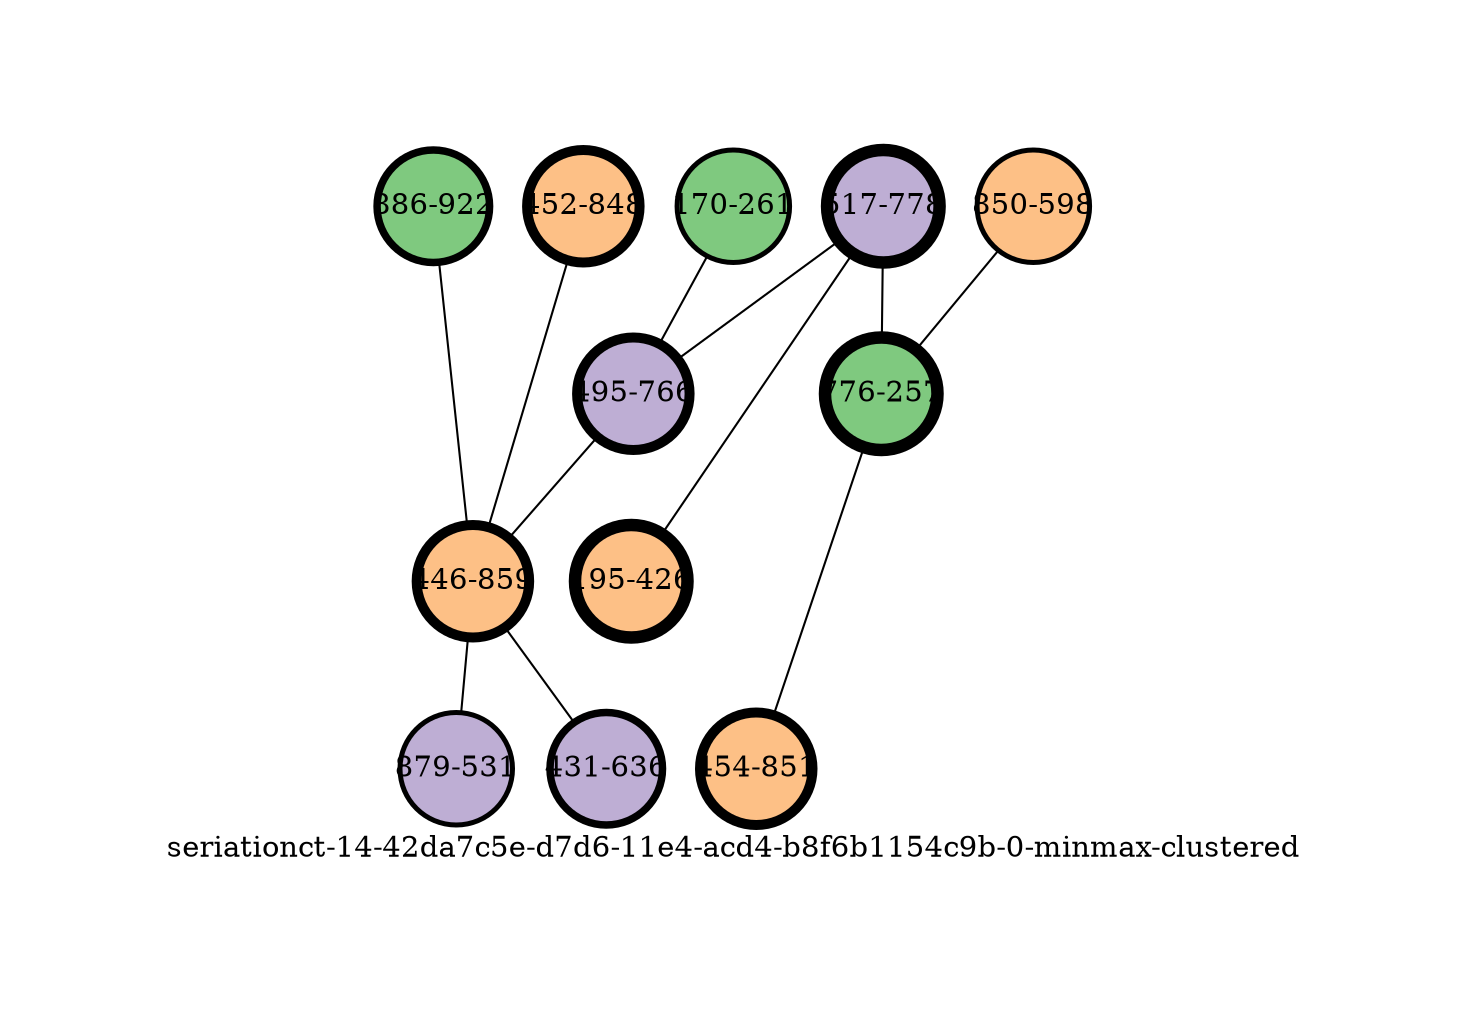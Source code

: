 strict graph "seriationct-14-42da7c5e-d7d6-11e4-acd4-b8f6b1154c9b-0-minmax-clustered" {
labelloc=b;
ratio=auto;
pad="1.0";
label="seriationct-14-42da7c5e-d7d6-11e4-acd4-b8f6b1154c9b-0-minmax-clustered";
node [width="0.75", style=filled, fixedsize=true, height="0.75", shape=circle, label=""];
0 [xCoordinate="922.0", appears_in_slice=3, yCoordinate="886.0", colorscheme=accent5, short_label="886-922", label="886-922", cluster_id=0, fillcolor=1, size="500.0", id=0, penwidth="3.6"];
1 [xCoordinate="261.0", appears_in_slice=2, yCoordinate="170.0", colorscheme=accent5, short_label="170-261", label="170-261", cluster_id=0, fillcolor=1, size="500.0", id=1, penwidth="2.4"];
2 [xCoordinate="778.0", appears_in_slice=5, yCoordinate="517.0", colorscheme=accent5, short_label="517-778", label="517-778", cluster_id=1, fillcolor=2, size="500.0", id=2, penwidth="6.0"];
3 [xCoordinate="848.0", appears_in_slice=4, yCoordinate="452.0", colorscheme=accent5, short_label="452-848", label="452-848", cluster_id=2, fillcolor=3, size="500.0", id=3, penwidth="4.8"];
4 [xCoordinate="426.0", appears_in_slice=5, yCoordinate="195.0", colorscheme=accent5, short_label="195-426", label="195-426", cluster_id=2, fillcolor=3, size="500.0", id=4, penwidth="6.0"];
5 [xCoordinate="766.0", appears_in_slice=4, yCoordinate="495.0", colorscheme=accent5, short_label="495-766", label="495-766", cluster_id=1, fillcolor=2, size="500.0", id=8, penwidth="4.8"];
6 [xCoordinate="598.0", appears_in_slice=2, yCoordinate="850.0", colorscheme=accent5, short_label="850-598", label="850-598", cluster_id=2, fillcolor=3, size="500.0", id=9, penwidth="2.4"];
7 [xCoordinate="257.0", appears_in_slice=5, yCoordinate="776.0", colorscheme=accent5, short_label="776-257", label="776-257", cluster_id=0, fillcolor=1, size="500.0", id=6, penwidth="6.0"];
8 [xCoordinate="859.0", appears_in_slice=4, yCoordinate="446.0", colorscheme=accent5, short_label="446-859", label="446-859", cluster_id=2, fillcolor=3, size="500.0", id=7, penwidth="4.8"];
9 [xCoordinate="531.0", appears_in_slice=2, yCoordinate="879.0", colorscheme=accent5, short_label="879-531", label="879-531", cluster_id=1, fillcolor=2, size="500.0", id=10, penwidth="2.4"];
10 [xCoordinate="636.0", appears_in_slice=3, yCoordinate="431.0", colorscheme=accent5, short_label="431-636", label="431-636", cluster_id=1, fillcolor=2, size="500.0", id=5, penwidth="3.6"];
11 [xCoordinate="851.0", appears_in_slice=4, yCoordinate="454.0", colorscheme=accent5, short_label="454-851", label="454-851", cluster_id=2, fillcolor=3, size="500.0", id=11, penwidth="4.8"];
0 -- 8  [inverseweight="2.03794942632", weight="0.490689311072"];
1 -- 5  [inverseweight="1.64099446566", weight="0.609386576813"];
2 -- 4  [inverseweight="4.93961190401", weight="0.202445054274"];
2 -- 5  [inverseweight="6.79533510866", weight="0.147159777113"];
2 -- 7  [inverseweight="3.84456175378", weight="0.260107670014"];
3 -- 8  [inverseweight="1.46749401865", weight="0.68143378255"];
5 -- 8  [inverseweight="2.33390183733", weight="0.428467034905"];
6 -- 7  [inverseweight="3.49488025557", weight="0.286132836284"];
7 -- 11  [inverseweight="1.52064919545", weight="0.657613868467"];
8 -- 9  [inverseweight="2.0691210147", weight="0.483297010129"];
8 -- 10  [inverseweight="2.05689920038", weight="0.486168695002"];
}
